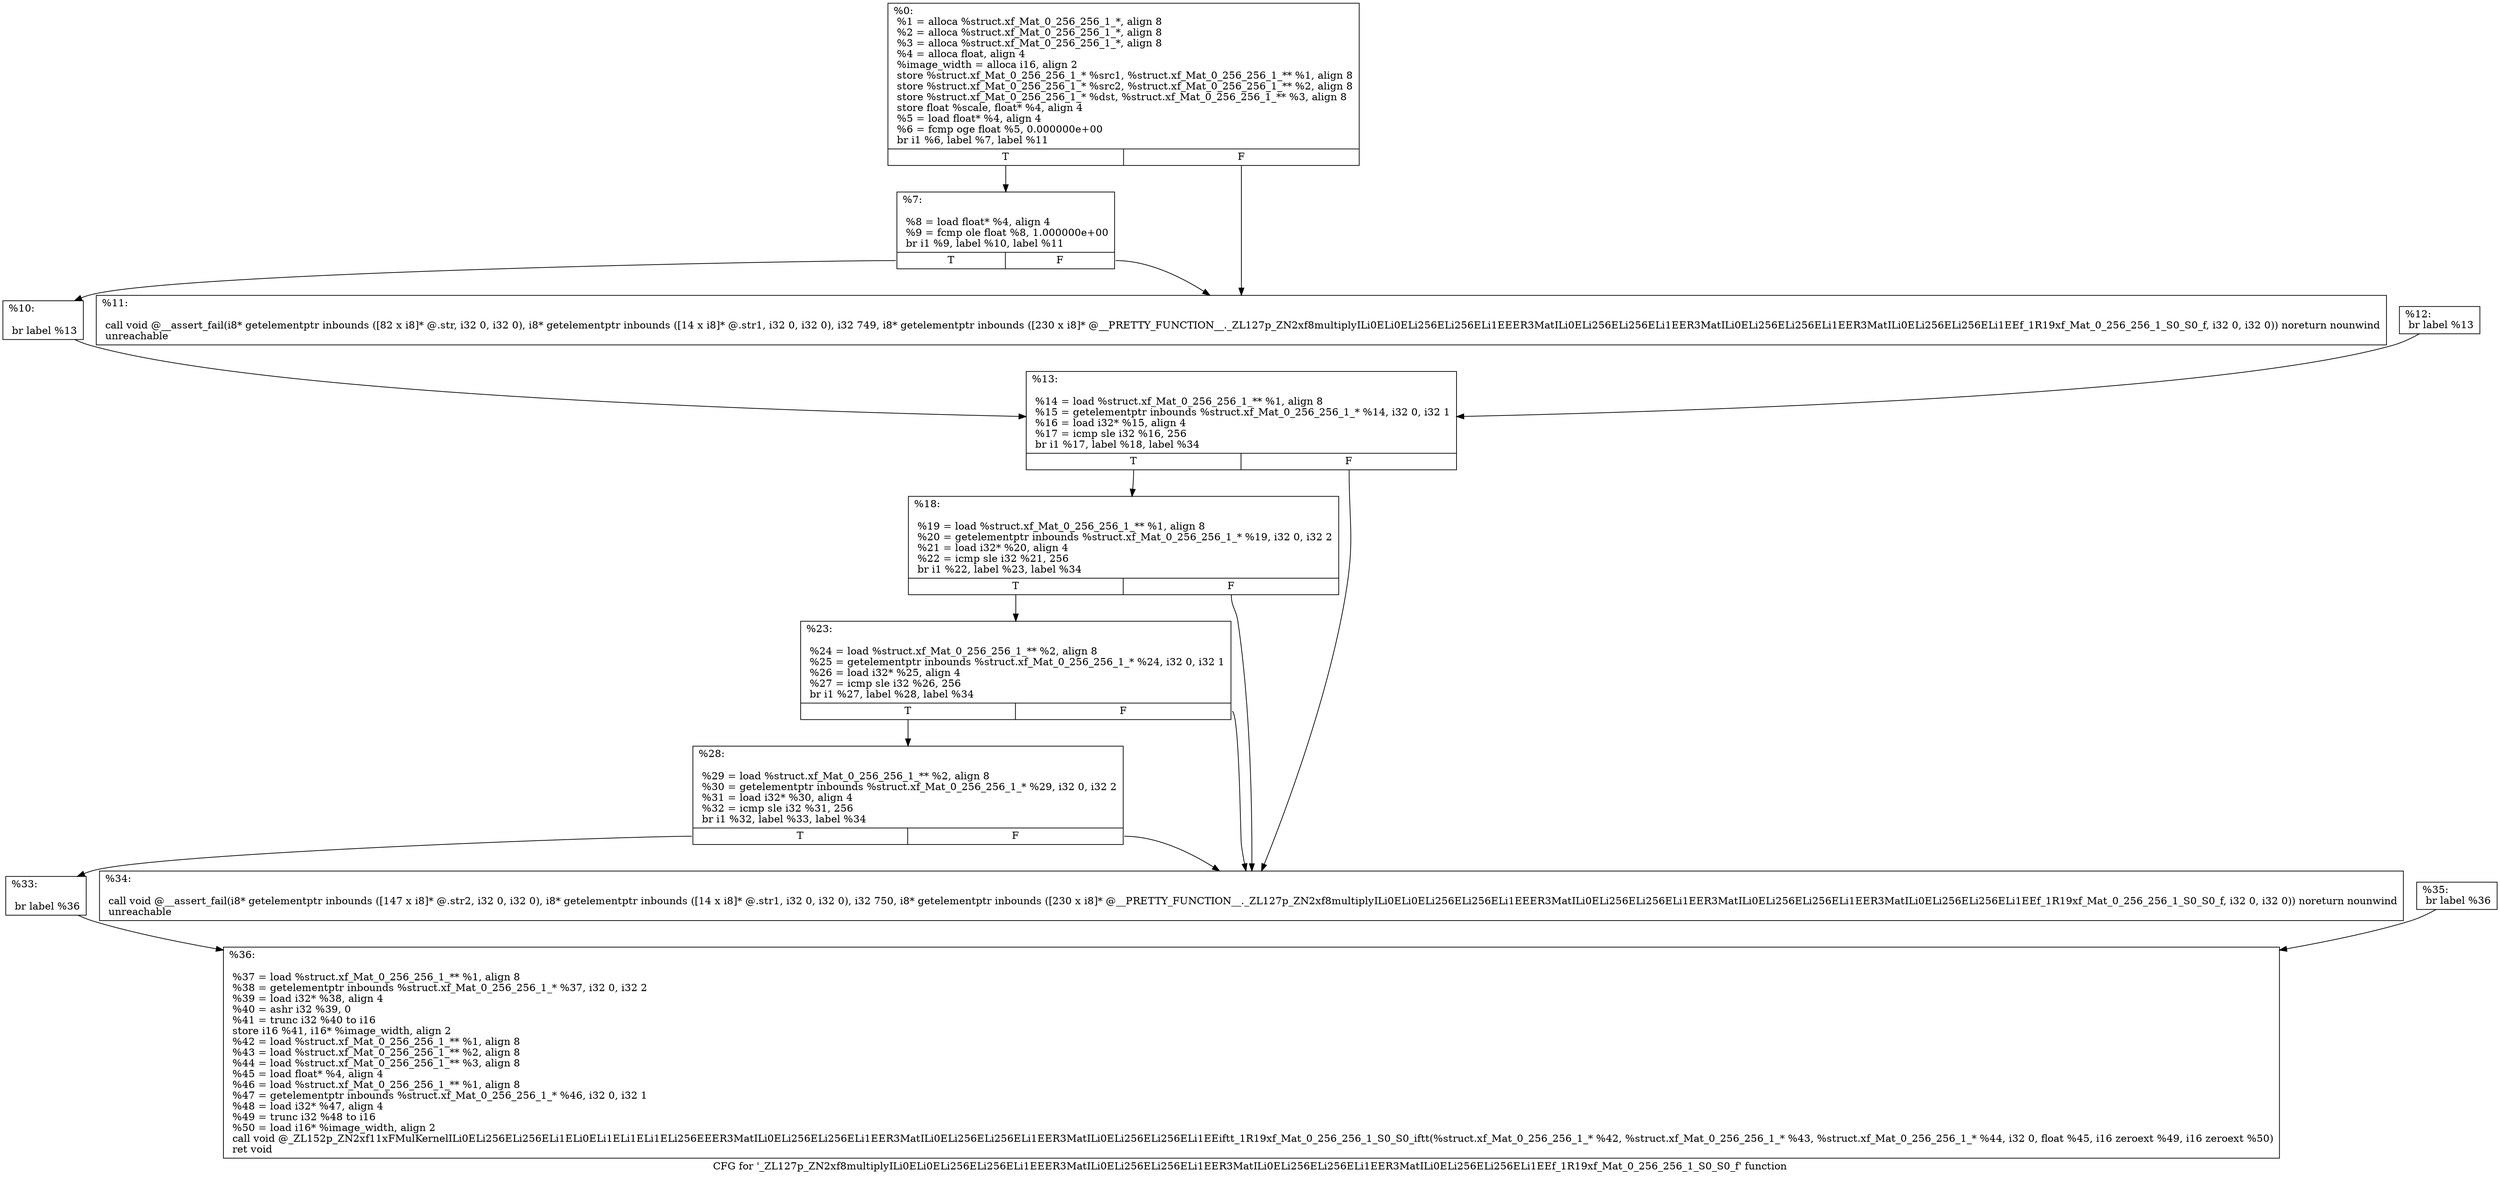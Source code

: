 digraph "CFG for '_ZL127p_ZN2xf8multiplyILi0ELi0ELi256ELi256ELi1EEER3MatILi0ELi256ELi256ELi1EER3MatILi0ELi256ELi256ELi1EER3MatILi0ELi256ELi256ELi1EEf_1R19xf_Mat_0_256_256_1_S0_S0_f' function" {
	label="CFG for '_ZL127p_ZN2xf8multiplyILi0ELi0ELi256ELi256ELi1EEER3MatILi0ELi256ELi256ELi1EER3MatILi0ELi256ELi256ELi1EER3MatILi0ELi256ELi256ELi1EEf_1R19xf_Mat_0_256_256_1_S0_S0_f' function";

	Node0x2139e80 [shape=record,label="{%0:\l  %1 = alloca %struct.xf_Mat_0_256_256_1_*, align 8\l  %2 = alloca %struct.xf_Mat_0_256_256_1_*, align 8\l  %3 = alloca %struct.xf_Mat_0_256_256_1_*, align 8\l  %4 = alloca float, align 4\l  %image_width = alloca i16, align 2\l  store %struct.xf_Mat_0_256_256_1_* %src1, %struct.xf_Mat_0_256_256_1_** %1, align 8\l  store %struct.xf_Mat_0_256_256_1_* %src2, %struct.xf_Mat_0_256_256_1_** %2, align 8\l  store %struct.xf_Mat_0_256_256_1_* %dst, %struct.xf_Mat_0_256_256_1_** %3, align 8\l  store float %scale, float* %4, align 4\l  %5 = load float* %4, align 4\l  %6 = fcmp oge float %5, 0.000000e+00\l  br i1 %6, label %7, label %11\l|{<s0>T|<s1>F}}"];
	Node0x2139e80:s0 -> Node0x213a5a0;
	Node0x2139e80:s1 -> Node0x213a600;
	Node0x213a5a0 [shape=record,label="{%7:\l\l  %8 = load float* %4, align 4\l  %9 = fcmp ole float %8, 1.000000e+00\l  br i1 %9, label %10, label %11\l|{<s0>T|<s1>F}}"];
	Node0x213a5a0:s0 -> Node0x213a860;
	Node0x213a5a0:s1 -> Node0x213a600;
	Node0x213a860 [shape=record,label="{%10:\l\l  br label %13\l}"];
	Node0x213a860 -> Node0x213a8c0;
	Node0x213a600 [shape=record,label="{%11:\l\l  call void @__assert_fail(i8* getelementptr inbounds ([82 x i8]* @.str, i32 0, i32 0), i8* getelementptr inbounds ([14 x i8]* @.str1, i32 0, i32 0), i32 749, i8* getelementptr inbounds ([230 x i8]* @__PRETTY_FUNCTION__._ZL127p_ZN2xf8multiplyILi0ELi0ELi256ELi256ELi1EEER3MatILi0ELi256ELi256ELi1EER3MatILi0ELi256ELi256ELi1EER3MatILi0ELi256ELi256ELi1EEf_1R19xf_Mat_0_256_256_1_S0_S0_f, i32 0, i32 0)) noreturn nounwind\l  unreachable\l}"];
	Node0x213af40 [shape=record,label="{%12:                                                  \l  br label %13\l}"];
	Node0x213af40 -> Node0x213a8c0;
	Node0x213a8c0 [shape=record,label="{%13:\l\l  %14 = load %struct.xf_Mat_0_256_256_1_** %1, align 8\l  %15 = getelementptr inbounds %struct.xf_Mat_0_256_256_1_* %14, i32 0, i32 1\l  %16 = load i32* %15, align 4\l  %17 = icmp sle i32 %16, 256\l  br i1 %17, label %18, label %34\l|{<s0>T|<s1>F}}"];
	Node0x213a8c0:s0 -> Node0x213b1d0;
	Node0x213a8c0:s1 -> Node0x213b230;
	Node0x213b1d0 [shape=record,label="{%18:\l\l  %19 = load %struct.xf_Mat_0_256_256_1_** %1, align 8\l  %20 = getelementptr inbounds %struct.xf_Mat_0_256_256_1_* %19, i32 0, i32 2\l  %21 = load i32* %20, align 4\l  %22 = icmp sle i32 %21, 256\l  br i1 %22, label %23, label %34\l|{<s0>T|<s1>F}}"];
	Node0x213b1d0:s0 -> Node0x213b580;
	Node0x213b1d0:s1 -> Node0x213b230;
	Node0x213b580 [shape=record,label="{%23:\l\l  %24 = load %struct.xf_Mat_0_256_256_1_** %2, align 8\l  %25 = getelementptr inbounds %struct.xf_Mat_0_256_256_1_* %24, i32 0, i32 1\l  %26 = load i32* %25, align 4\l  %27 = icmp sle i32 %26, 256\l  br i1 %27, label %28, label %34\l|{<s0>T|<s1>F}}"];
	Node0x213b580:s0 -> Node0x213b8d0;
	Node0x213b580:s1 -> Node0x213b230;
	Node0x213b8d0 [shape=record,label="{%28:\l\l  %29 = load %struct.xf_Mat_0_256_256_1_** %2, align 8\l  %30 = getelementptr inbounds %struct.xf_Mat_0_256_256_1_* %29, i32 0, i32 2\l  %31 = load i32* %30, align 4\l  %32 = icmp sle i32 %31, 256\l  br i1 %32, label %33, label %34\l|{<s0>T|<s1>F}}"];
	Node0x213b8d0:s0 -> Node0x213bc20;
	Node0x213b8d0:s1 -> Node0x213b230;
	Node0x213bc20 [shape=record,label="{%33:\l\l  br label %36\l}"];
	Node0x213bc20 -> Node0x213bd30;
	Node0x213b230 [shape=record,label="{%34:\l\l  call void @__assert_fail(i8* getelementptr inbounds ([147 x i8]* @.str2, i32 0, i32 0), i8* getelementptr inbounds ([14 x i8]* @.str1, i32 0, i32 0), i32 750, i8* getelementptr inbounds ([230 x i8]* @__PRETTY_FUNCTION__._ZL127p_ZN2xf8multiplyILi0ELi0ELi256ELi256ELi1EEER3MatILi0ELi256ELi256ELi1EER3MatILi0ELi256ELi256ELi1EER3MatILi0ELi256ELi256ELi1EEf_1R19xf_Mat_0_256_256_1_S0_S0_f, i32 0, i32 0)) noreturn nounwind\l  unreachable\l}"];
	Node0x213c120 [shape=record,label="{%35:                                                  \l  br label %36\l}"];
	Node0x213c120 -> Node0x213bd30;
	Node0x213bd30 [shape=record,label="{%36:\l\l  %37 = load %struct.xf_Mat_0_256_256_1_** %1, align 8\l  %38 = getelementptr inbounds %struct.xf_Mat_0_256_256_1_* %37, i32 0, i32 2\l  %39 = load i32* %38, align 4\l  %40 = ashr i32 %39, 0\l  %41 = trunc i32 %40 to i16\l  store i16 %41, i16* %image_width, align 2\l  %42 = load %struct.xf_Mat_0_256_256_1_** %1, align 8\l  %43 = load %struct.xf_Mat_0_256_256_1_** %2, align 8\l  %44 = load %struct.xf_Mat_0_256_256_1_** %3, align 8\l  %45 = load float* %4, align 4\l  %46 = load %struct.xf_Mat_0_256_256_1_** %1, align 8\l  %47 = getelementptr inbounds %struct.xf_Mat_0_256_256_1_* %46, i32 0, i32 1\l  %48 = load i32* %47, align 4\l  %49 = trunc i32 %48 to i16\l  %50 = load i16* %image_width, align 2\l  call void @_ZL152p_ZN2xf11xFMulKernelILi0ELi256ELi256ELi1ELi0ELi1ELi1ELi1ELi256EEER3MatILi0ELi256ELi256ELi1EER3MatILi0ELi256ELi256ELi1EER3MatILi0ELi256ELi256ELi1EEiftt_1R19xf_Mat_0_256_256_1_S0_S0_iftt(%struct.xf_Mat_0_256_256_1_* %42, %struct.xf_Mat_0_256_256_1_* %43, %struct.xf_Mat_0_256_256_1_* %44, i32 0, float %45, i16 zeroext %49, i16 zeroext %50)\l  ret void\l}"];
}
